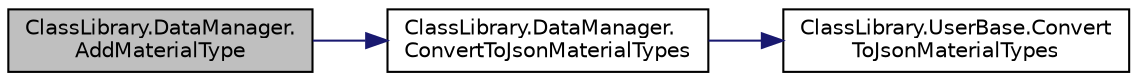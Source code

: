 digraph "ClassLibrary.DataManager.AddMaterialType"
{
 // INTERACTIVE_SVG=YES
 // LATEX_PDF_SIZE
  edge [fontname="Helvetica",fontsize="10",labelfontname="Helvetica",labelfontsize="10"];
  node [fontname="Helvetica",fontsize="10",shape=record];
  rankdir="LR";
  Node1 [label="ClassLibrary.DataManager.\lAddMaterialType",height=0.2,width=0.4,color="black", fillcolor="grey75", style="filled", fontcolor="black",tooltip="Agrega un tipo de Material a la lista de MaterialTypes"];
  Node1 -> Node2 [color="midnightblue",fontsize="10",style="solid",fontname="Helvetica"];
  Node2 [label="ClassLibrary.DataManager.\lConvertToJsonMaterialTypes",height=0.2,width=0.4,color="black", fillcolor="white", style="filled",URL="$classClassLibrary_1_1DataManager.html#aebd28a87f21574f38a527dd0ee9ca5b0",tooltip=" "];
  Node2 -> Node3 [color="midnightblue",fontsize="10",style="solid",fontname="Helvetica"];
  Node3 [label="ClassLibrary.UserBase.Convert\lToJsonMaterialTypes",height=0.2,width=0.4,color="black", fillcolor="white", style="filled",URL="$classClassLibrary_1_1UserBase.html#a5cb615f4babd3411669c3a24c5843f5d",tooltip="Convierte el objeto a texto en formato Json. El objeto puede ser reconstruido a partir del texto en f..."];
}
